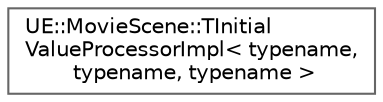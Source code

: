 digraph "Graphical Class Hierarchy"
{
 // INTERACTIVE_SVG=YES
 // LATEX_PDF_SIZE
  bgcolor="transparent";
  edge [fontname=Helvetica,fontsize=10,labelfontname=Helvetica,labelfontsize=10];
  node [fontname=Helvetica,fontsize=10,shape=box,height=0.2,width=0.4];
  rankdir="LR";
  Node0 [id="Node000000",label="UE::MovieScene::TInitial\lValueProcessorImpl\< typename,\l typename, typename \>",height=0.2,width=0.4,color="grey40", fillcolor="white", style="filled",URL="$d5/d39/structUE_1_1MovieScene_1_1TInitialValueProcessorImpl.html",tooltip=" "];
}
